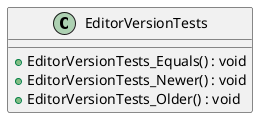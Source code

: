 @startuml
class EditorVersionTests {
    + EditorVersionTests_Equals() : void
    + EditorVersionTests_Newer() : void
    + EditorVersionTests_Older() : void
}
@enduml
